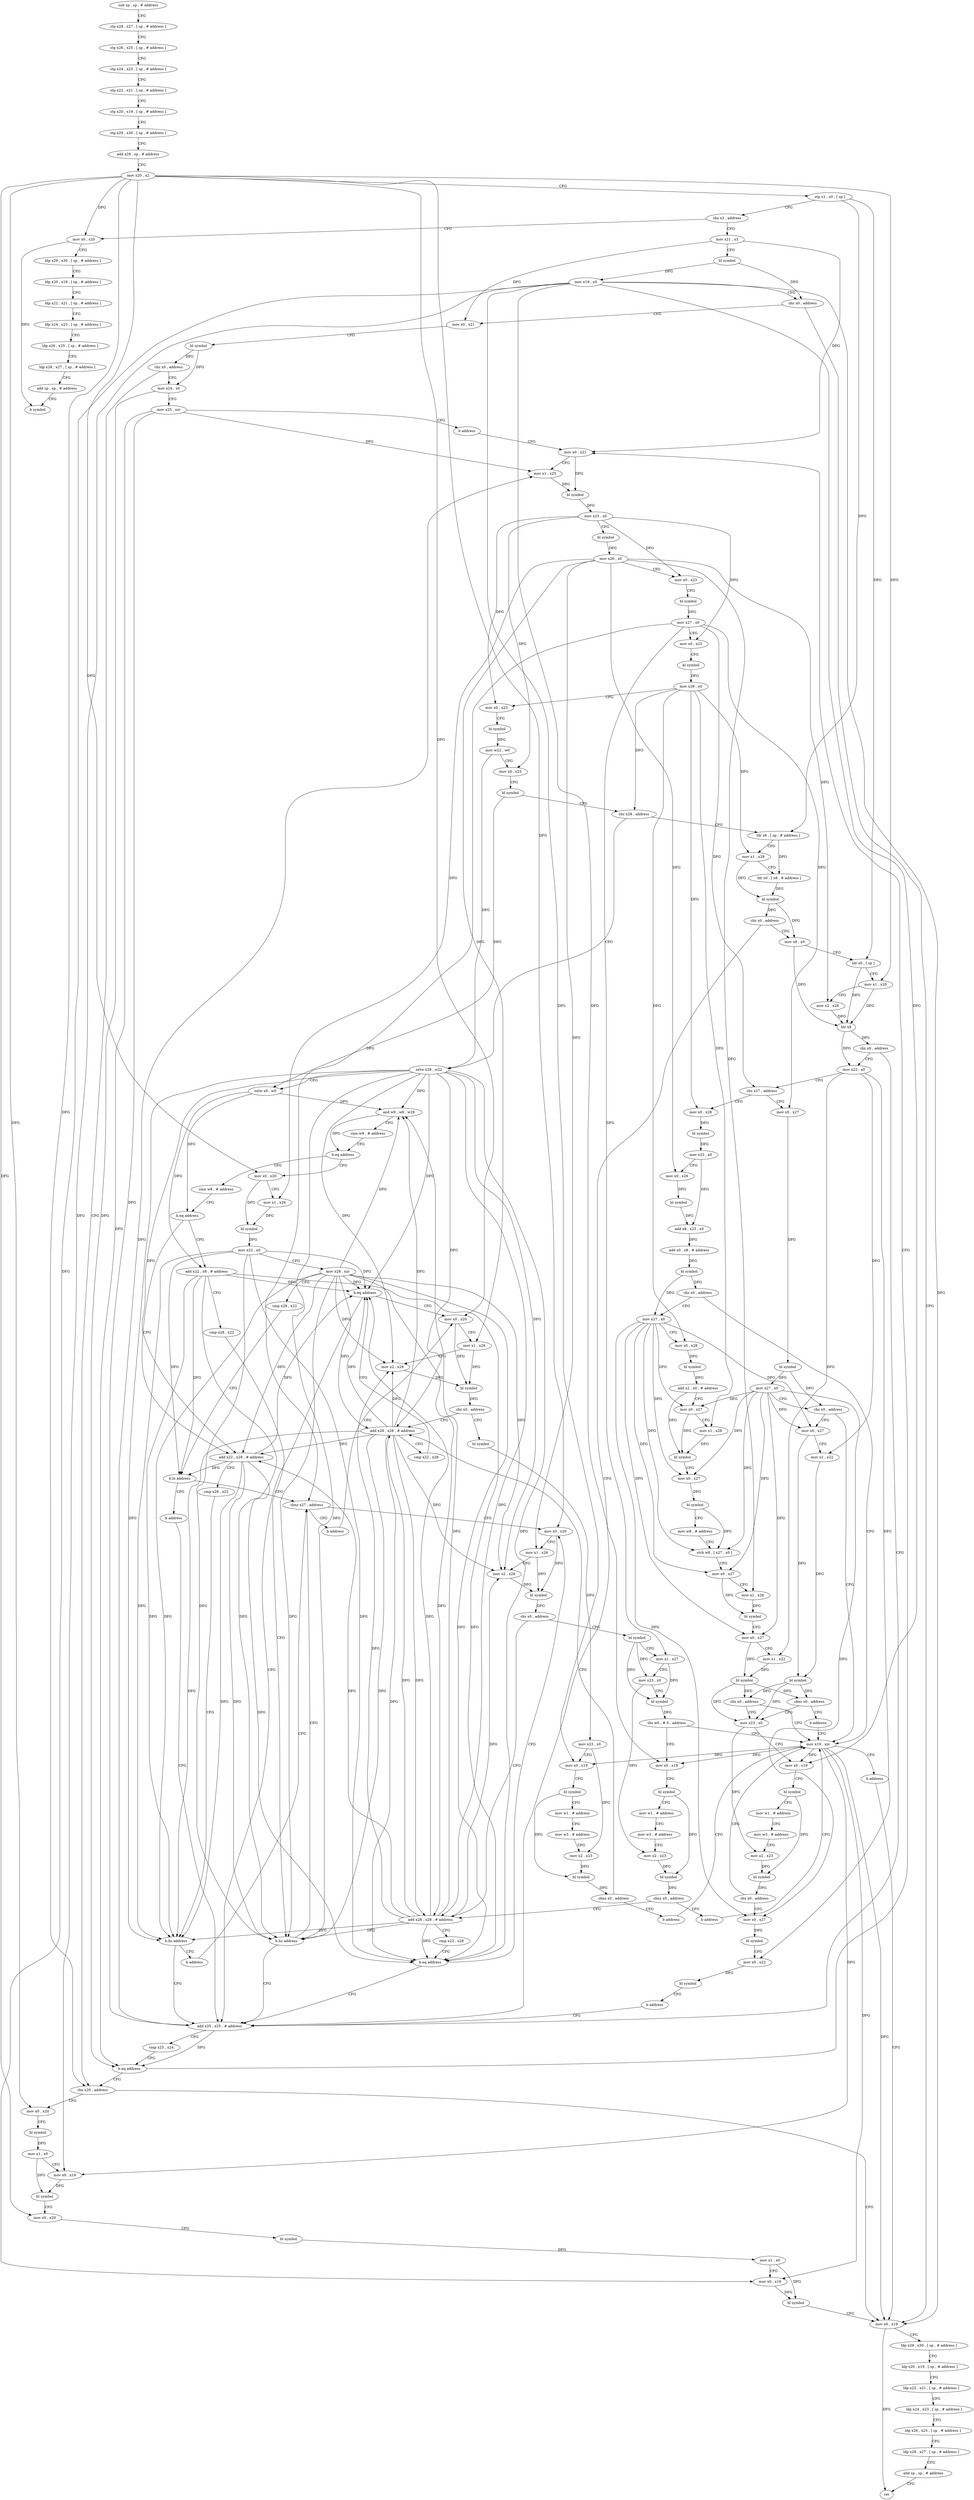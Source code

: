 digraph "func" {
"91124" [label = "sub sp , sp , # address" ]
"91128" [label = "stp x28 , x27 , [ sp , # address ]" ]
"91132" [label = "stp x26 , x25 , [ sp , # address ]" ]
"91136" [label = "stp x24 , x23 , [ sp , # address ]" ]
"91140" [label = "stp x22 , x21 , [ sp , # address ]" ]
"91144" [label = "stp x20 , x19 , [ sp , # address ]" ]
"91148" [label = "stp x29 , x30 , [ sp , # address ]" ]
"91152" [label = "add x29 , sp , # address" ]
"91156" [label = "mov x20 , x2" ]
"91160" [label = "stp x1 , x0 , [ sp ]" ]
"91164" [label = "cbz x3 , address" ]
"91792" [label = "mov x0 , x20" ]
"91168" [label = "mov x21 , x3" ]
"91796" [label = "ldp x29 , x30 , [ sp , # address ]" ]
"91800" [label = "ldp x20 , x19 , [ sp , # address ]" ]
"91804" [label = "ldp x22 , x21 , [ sp , # address ]" ]
"91808" [label = "ldp x24 , x23 , [ sp , # address ]" ]
"91812" [label = "ldp x26 , x25 , [ sp , # address ]" ]
"91816" [label = "ldp x28 , x27 , [ sp , # address ]" ]
"91820" [label = "add sp , sp , # address" ]
"91824" [label = "b symbol" ]
"91172" [label = "bl symbol" ]
"91176" [label = "mov x19 , x0" ]
"91180" [label = "cbz x0 , address" ]
"91880" [label = "mov x0 , x19" ]
"91184" [label = "mov x0 , x21" ]
"91884" [label = "ldp x29 , x30 , [ sp , # address ]" ]
"91888" [label = "ldp x20 , x19 , [ sp , # address ]" ]
"91892" [label = "ldp x22 , x21 , [ sp , # address ]" ]
"91896" [label = "ldp x24 , x23 , [ sp , # address ]" ]
"91900" [label = "ldp x26 , x25 , [ sp , # address ]" ]
"91904" [label = "ldp x28 , x27 , [ sp , # address ]" ]
"91908" [label = "add sp , sp , # address" ]
"91912" [label = "ret" ]
"91188" [label = "bl symbol" ]
"91192" [label = "cbz x0 , address" ]
"91836" [label = "cbz x20 , address" ]
"91196" [label = "mov x24 , x0" ]
"91840" [label = "mov x0 , x20" ]
"91200" [label = "mov x25 , xzr" ]
"91204" [label = "b address" ]
"91220" [label = "mov x0 , x21" ]
"91844" [label = "bl symbol" ]
"91848" [label = "mov x1 , x0" ]
"91852" [label = "mov x0 , x19" ]
"91856" [label = "bl symbol" ]
"91860" [label = "mov x0 , x20" ]
"91864" [label = "bl symbol" ]
"91868" [label = "mov x1 , x0" ]
"91872" [label = "mov x0 , x19" ]
"91876" [label = "bl symbol" ]
"91224" [label = "mov x1 , x25" ]
"91228" [label = "bl symbol" ]
"91232" [label = "mov x23 , x0" ]
"91236" [label = "bl symbol" ]
"91240" [label = "mov x26 , x0" ]
"91244" [label = "mov x0 , x23" ]
"91248" [label = "bl symbol" ]
"91252" [label = "mov x27 , x0" ]
"91256" [label = "mov x0 , x23" ]
"91260" [label = "bl symbol" ]
"91264" [label = "mov x28 , x0" ]
"91268" [label = "mov x0 , x23" ]
"91272" [label = "bl symbol" ]
"91276" [label = "mov w22 , w0" ]
"91280" [label = "mov x0 , x23" ]
"91284" [label = "bl symbol" ]
"91288" [label = "cbz x28 , address" ]
"91380" [label = "sxtw x28 , w22" ]
"91292" [label = "ldr x8 , [ sp , # address ]" ]
"91384" [label = "sxtw x8 , w0" ]
"91388" [label = "and w9 , w8 , w28" ]
"91392" [label = "cmn w9 , # address" ]
"91396" [label = "b.eq address" ]
"91584" [label = "mov x0 , x20" ]
"91400" [label = "cmn w8 , # address" ]
"91296" [label = "mov x1 , x28" ]
"91300" [label = "ldr x0 , [ x8 , # address ]" ]
"91304" [label = "bl symbol" ]
"91308" [label = "cbz x0 , address" ]
"91208" [label = "add x25 , x25 , # address" ]
"91312" [label = "mov x8 , x0" ]
"91588" [label = "mov x1 , x26" ]
"91592" [label = "bl symbol" ]
"91596" [label = "mov x22 , x0" ]
"91600" [label = "mov x28 , xzr" ]
"91604" [label = "cmp x28 , x22" ]
"91608" [label = "b.lo address" ]
"91420" [label = "cbnz x27 , address" ]
"91612" [label = "b address" ]
"91404" [label = "b.eq address" ]
"91776" [label = "add x22 , x28 , # address" ]
"91408" [label = "add x22 , x8 , # address" ]
"91212" [label = "cmp x25 , x24" ]
"91216" [label = "b.eq address" ]
"91316" [label = "ldr x0 , [ sp ]" ]
"91320" [label = "mov x1 , x20" ]
"91324" [label = "mov x2 , x26" ]
"91328" [label = "blr x8" ]
"91332" [label = "cbz x0 , address" ]
"91336" [label = "mov x22 , x0" ]
"91440" [label = "mov x0 , x20" ]
"91424" [label = "b address" ]
"91780" [label = "cmp x28 , x22" ]
"91784" [label = "b.hs address" ]
"91788" [label = "b address" ]
"91412" [label = "cmp x28 , x22" ]
"91416" [label = "b.hs address" ]
"91340" [label = "cbz x27 , address" ]
"91616" [label = "mov x0 , x28" ]
"91344" [label = "mov x0 , x27" ]
"91444" [label = "mov x1 , x26" ]
"91448" [label = "mov x2 , x28" ]
"91452" [label = "bl symbol" ]
"91456" [label = "cbz x0 , address" ]
"91428" [label = "add x28 , x28 , # address" ]
"91460" [label = "bl symbol" ]
"91524" [label = "mov x0 , x20" ]
"91620" [label = "bl symbol" ]
"91624" [label = "mov x23 , x0" ]
"91628" [label = "mov x0 , x26" ]
"91632" [label = "bl symbol" ]
"91636" [label = "add x8 , x23 , x0" ]
"91640" [label = "add x0 , x8 , # address" ]
"91644" [label = "bl symbol" ]
"91648" [label = "cbz x0 , address" ]
"91828" [label = "mov x19 , xzr" ]
"91652" [label = "mov x27 , x0" ]
"91348" [label = "bl symbol" ]
"91352" [label = "mov x27 , x0" ]
"91356" [label = "cbz x0 , address" ]
"91360" [label = "mov x0 , x27" ]
"91432" [label = "cmp x22 , x28" ]
"91436" [label = "b.eq address" ]
"91464" [label = "mov x1 , x27" ]
"91468" [label = "mov x23 , x0" ]
"91472" [label = "bl symbol" ]
"91476" [label = "tbz w0 , # 0 , address" ]
"91480" [label = "mov x0 , x19" ]
"91528" [label = "mov x1 , x26" ]
"91532" [label = "mov x2 , x28" ]
"91536" [label = "bl symbol" ]
"91540" [label = "cbz x0 , address" ]
"91512" [label = "add x28 , x28 , # address" ]
"91544" [label = "bl symbol" ]
"91832" [label = "b address" ]
"91656" [label = "mov x0 , x28" ]
"91660" [label = "bl symbol" ]
"91664" [label = "add x2 , x0 , # address" ]
"91668" [label = "mov x0 , x27" ]
"91672" [label = "mov x1 , x28" ]
"91676" [label = "bl symbol" ]
"91680" [label = "mov x0 , x27" ]
"91684" [label = "bl symbol" ]
"91688" [label = "mov w8 , # address" ]
"91692" [label = "strh w8 , [ x27 , x0 ]" ]
"91696" [label = "mov x0 , x27" ]
"91700" [label = "mov x1 , x26" ]
"91704" [label = "bl symbol" ]
"91708" [label = "mov x0 , x27" ]
"91712" [label = "mov x1 , x22" ]
"91716" [label = "bl symbol" ]
"91720" [label = "cbz x0 , address" ]
"91724" [label = "mov x23 , x0" ]
"91364" [label = "mov x1 , x22" ]
"91368" [label = "bl symbol" ]
"91372" [label = "cbnz x0 , address" ]
"91376" [label = "b address" ]
"91484" [label = "bl symbol" ]
"91488" [label = "mov w1 , # address" ]
"91492" [label = "mov w3 , # address" ]
"91496" [label = "mov x2 , x23" ]
"91500" [label = "bl symbol" ]
"91504" [label = "cbnz x0 , address" ]
"91508" [label = "b address" ]
"91516" [label = "cmp x22 , x28" ]
"91520" [label = "b.eq address" ]
"91548" [label = "mov x23 , x0" ]
"91552" [label = "mov x0 , x19" ]
"91556" [label = "bl symbol" ]
"91560" [label = "mov w1 , # address" ]
"91564" [label = "mov w3 , # address" ]
"91568" [label = "mov x2 , x23" ]
"91572" [label = "bl symbol" ]
"91576" [label = "cbnz x0 , address" ]
"91580" [label = "b address" ]
"91728" [label = "mov x0 , x19" ]
"91732" [label = "bl symbol" ]
"91736" [label = "mov w1 , # address" ]
"91740" [label = "mov w3 , # address" ]
"91744" [label = "mov x2 , x23" ]
"91748" [label = "bl symbol" ]
"91752" [label = "cbz x0 , address" ]
"91756" [label = "mov x0 , x27" ]
"91760" [label = "bl symbol" ]
"91764" [label = "mov x0 , x22" ]
"91768" [label = "bl symbol" ]
"91772" [label = "b address" ]
"91124" -> "91128" [ label = "CFG" ]
"91128" -> "91132" [ label = "CFG" ]
"91132" -> "91136" [ label = "CFG" ]
"91136" -> "91140" [ label = "CFG" ]
"91140" -> "91144" [ label = "CFG" ]
"91144" -> "91148" [ label = "CFG" ]
"91148" -> "91152" [ label = "CFG" ]
"91152" -> "91156" [ label = "CFG" ]
"91156" -> "91160" [ label = "CFG" ]
"91156" -> "91792" [ label = "DFG" ]
"91156" -> "91836" [ label = "DFG" ]
"91156" -> "91840" [ label = "DFG" ]
"91156" -> "91860" [ label = "DFG" ]
"91156" -> "91584" [ label = "DFG" ]
"91156" -> "91320" [ label = "DFG" ]
"91156" -> "91440" [ label = "DFG" ]
"91156" -> "91524" [ label = "DFG" ]
"91160" -> "91164" [ label = "CFG" ]
"91160" -> "91316" [ label = "DFG" ]
"91160" -> "91292" [ label = "DFG" ]
"91164" -> "91792" [ label = "CFG" ]
"91164" -> "91168" [ label = "CFG" ]
"91792" -> "91796" [ label = "CFG" ]
"91792" -> "91824" [ label = "DFG" ]
"91168" -> "91172" [ label = "CFG" ]
"91168" -> "91184" [ label = "DFG" ]
"91168" -> "91220" [ label = "DFG" ]
"91796" -> "91800" [ label = "CFG" ]
"91800" -> "91804" [ label = "CFG" ]
"91804" -> "91808" [ label = "CFG" ]
"91808" -> "91812" [ label = "CFG" ]
"91812" -> "91816" [ label = "CFG" ]
"91816" -> "91820" [ label = "CFG" ]
"91820" -> "91824" [ label = "CFG" ]
"91172" -> "91176" [ label = "DFG" ]
"91172" -> "91180" [ label = "DFG" ]
"91176" -> "91180" [ label = "CFG" ]
"91176" -> "91880" [ label = "DFG" ]
"91176" -> "91852" [ label = "DFG" ]
"91176" -> "91872" [ label = "DFG" ]
"91176" -> "91480" [ label = "DFG" ]
"91176" -> "91552" [ label = "DFG" ]
"91176" -> "91728" [ label = "DFG" ]
"91180" -> "91880" [ label = "CFG" ]
"91180" -> "91184" [ label = "CFG" ]
"91880" -> "91884" [ label = "CFG" ]
"91880" -> "91912" [ label = "DFG" ]
"91184" -> "91188" [ label = "CFG" ]
"91884" -> "91888" [ label = "CFG" ]
"91888" -> "91892" [ label = "CFG" ]
"91892" -> "91896" [ label = "CFG" ]
"91896" -> "91900" [ label = "CFG" ]
"91900" -> "91904" [ label = "CFG" ]
"91904" -> "91908" [ label = "CFG" ]
"91908" -> "91912" [ label = "CFG" ]
"91188" -> "91192" [ label = "DFG" ]
"91188" -> "91196" [ label = "DFG" ]
"91192" -> "91836" [ label = "CFG" ]
"91192" -> "91196" [ label = "CFG" ]
"91836" -> "91880" [ label = "CFG" ]
"91836" -> "91840" [ label = "CFG" ]
"91196" -> "91200" [ label = "CFG" ]
"91196" -> "91216" [ label = "DFG" ]
"91840" -> "91844" [ label = "CFG" ]
"91200" -> "91204" [ label = "CFG" ]
"91200" -> "91224" [ label = "DFG" ]
"91200" -> "91208" [ label = "DFG" ]
"91200" -> "91216" [ label = "DFG" ]
"91204" -> "91220" [ label = "CFG" ]
"91220" -> "91224" [ label = "CFG" ]
"91220" -> "91228" [ label = "DFG" ]
"91844" -> "91848" [ label = "DFG" ]
"91848" -> "91852" [ label = "CFG" ]
"91848" -> "91856" [ label = "DFG" ]
"91852" -> "91856" [ label = "DFG" ]
"91856" -> "91860" [ label = "CFG" ]
"91860" -> "91864" [ label = "CFG" ]
"91864" -> "91868" [ label = "DFG" ]
"91868" -> "91872" [ label = "CFG" ]
"91868" -> "91876" [ label = "DFG" ]
"91872" -> "91876" [ label = "DFG" ]
"91876" -> "91880" [ label = "CFG" ]
"91224" -> "91228" [ label = "DFG" ]
"91228" -> "91232" [ label = "DFG" ]
"91232" -> "91236" [ label = "CFG" ]
"91232" -> "91244" [ label = "DFG" ]
"91232" -> "91256" [ label = "DFG" ]
"91232" -> "91268" [ label = "DFG" ]
"91232" -> "91280" [ label = "DFG" ]
"91236" -> "91240" [ label = "DFG" ]
"91240" -> "91244" [ label = "CFG" ]
"91240" -> "91588" [ label = "DFG" ]
"91240" -> "91324" [ label = "DFG" ]
"91240" -> "91444" [ label = "DFG" ]
"91240" -> "91628" [ label = "DFG" ]
"91240" -> "91528" [ label = "DFG" ]
"91240" -> "91700" [ label = "DFG" ]
"91244" -> "91248" [ label = "CFG" ]
"91248" -> "91252" [ label = "DFG" ]
"91252" -> "91256" [ label = "CFG" ]
"91252" -> "91420" [ label = "DFG" ]
"91252" -> "91340" [ label = "DFG" ]
"91252" -> "91344" [ label = "DFG" ]
"91252" -> "91464" [ label = "DFG" ]
"91256" -> "91260" [ label = "CFG" ]
"91260" -> "91264" [ label = "DFG" ]
"91264" -> "91268" [ label = "CFG" ]
"91264" -> "91288" [ label = "DFG" ]
"91264" -> "91296" [ label = "DFG" ]
"91264" -> "91616" [ label = "DFG" ]
"91264" -> "91656" [ label = "DFG" ]
"91264" -> "91672" [ label = "DFG" ]
"91268" -> "91272" [ label = "CFG" ]
"91272" -> "91276" [ label = "DFG" ]
"91276" -> "91280" [ label = "CFG" ]
"91276" -> "91380" [ label = "DFG" ]
"91280" -> "91284" [ label = "CFG" ]
"91284" -> "91288" [ label = "CFG" ]
"91284" -> "91384" [ label = "DFG" ]
"91288" -> "91380" [ label = "CFG" ]
"91288" -> "91292" [ label = "CFG" ]
"91380" -> "91384" [ label = "CFG" ]
"91380" -> "91388" [ label = "DFG" ]
"91380" -> "91776" [ label = "DFG" ]
"91380" -> "91784" [ label = "DFG" ]
"91380" -> "91416" [ label = "DFG" ]
"91380" -> "91448" [ label = "DFG" ]
"91380" -> "91428" [ label = "DFG" ]
"91380" -> "91436" [ label = "DFG" ]
"91380" -> "91532" [ label = "DFG" ]
"91380" -> "91512" [ label = "DFG" ]
"91380" -> "91520" [ label = "DFG" ]
"91292" -> "91296" [ label = "CFG" ]
"91292" -> "91300" [ label = "DFG" ]
"91384" -> "91388" [ label = "DFG" ]
"91384" -> "91404" [ label = "DFG" ]
"91384" -> "91408" [ label = "DFG" ]
"91388" -> "91392" [ label = "CFG" ]
"91388" -> "91396" [ label = "DFG" ]
"91392" -> "91396" [ label = "CFG" ]
"91396" -> "91584" [ label = "CFG" ]
"91396" -> "91400" [ label = "CFG" ]
"91584" -> "91588" [ label = "CFG" ]
"91584" -> "91592" [ label = "DFG" ]
"91400" -> "91404" [ label = "CFG" ]
"91296" -> "91300" [ label = "CFG" ]
"91296" -> "91304" [ label = "DFG" ]
"91300" -> "91304" [ label = "DFG" ]
"91304" -> "91308" [ label = "DFG" ]
"91304" -> "91312" [ label = "DFG" ]
"91308" -> "91208" [ label = "CFG" ]
"91308" -> "91312" [ label = "CFG" ]
"91208" -> "91212" [ label = "CFG" ]
"91208" -> "91224" [ label = "DFG" ]
"91208" -> "91216" [ label = "DFG" ]
"91312" -> "91316" [ label = "CFG" ]
"91312" -> "91328" [ label = "DFG" ]
"91588" -> "91592" [ label = "DFG" ]
"91592" -> "91596" [ label = "DFG" ]
"91596" -> "91600" [ label = "CFG" ]
"91596" -> "91608" [ label = "DFG" ]
"91596" -> "91784" [ label = "DFG" ]
"91596" -> "91416" [ label = "DFG" ]
"91596" -> "91436" [ label = "DFG" ]
"91596" -> "91520" [ label = "DFG" ]
"91600" -> "91604" [ label = "CFG" ]
"91600" -> "91388" [ label = "DFG" ]
"91600" -> "91776" [ label = "DFG" ]
"91600" -> "91784" [ label = "DFG" ]
"91600" -> "91416" [ label = "DFG" ]
"91600" -> "91448" [ label = "DFG" ]
"91600" -> "91428" [ label = "DFG" ]
"91600" -> "91436" [ label = "DFG" ]
"91600" -> "91532" [ label = "DFG" ]
"91600" -> "91512" [ label = "DFG" ]
"91600" -> "91520" [ label = "DFG" ]
"91604" -> "91608" [ label = "CFG" ]
"91608" -> "91420" [ label = "CFG" ]
"91608" -> "91612" [ label = "CFG" ]
"91420" -> "91440" [ label = "CFG" ]
"91420" -> "91424" [ label = "CFG" ]
"91612" -> "91208" [ label = "CFG" ]
"91404" -> "91776" [ label = "CFG" ]
"91404" -> "91408" [ label = "CFG" ]
"91776" -> "91780" [ label = "CFG" ]
"91776" -> "91608" [ label = "DFG" ]
"91776" -> "91784" [ label = "DFG" ]
"91776" -> "91416" [ label = "DFG" ]
"91776" -> "91436" [ label = "DFG" ]
"91776" -> "91520" [ label = "DFG" ]
"91408" -> "91412" [ label = "CFG" ]
"91408" -> "91608" [ label = "DFG" ]
"91408" -> "91784" [ label = "DFG" ]
"91408" -> "91416" [ label = "DFG" ]
"91408" -> "91436" [ label = "DFG" ]
"91408" -> "91520" [ label = "DFG" ]
"91212" -> "91216" [ label = "CFG" ]
"91216" -> "91836" [ label = "CFG" ]
"91216" -> "91220" [ label = "CFG" ]
"91316" -> "91320" [ label = "CFG" ]
"91316" -> "91328" [ label = "DFG" ]
"91320" -> "91324" [ label = "CFG" ]
"91320" -> "91328" [ label = "DFG" ]
"91324" -> "91328" [ label = "DFG" ]
"91328" -> "91332" [ label = "DFG" ]
"91328" -> "91336" [ label = "DFG" ]
"91332" -> "91208" [ label = "CFG" ]
"91332" -> "91336" [ label = "CFG" ]
"91336" -> "91340" [ label = "CFG" ]
"91336" -> "91712" [ label = "DFG" ]
"91336" -> "91364" [ label = "DFG" ]
"91336" -> "91764" [ label = "DFG" ]
"91440" -> "91444" [ label = "CFG" ]
"91440" -> "91452" [ label = "DFG" ]
"91424" -> "91524" [ label = "CFG" ]
"91780" -> "91784" [ label = "CFG" ]
"91784" -> "91208" [ label = "CFG" ]
"91784" -> "91788" [ label = "CFG" ]
"91788" -> "91420" [ label = "CFG" ]
"91412" -> "91416" [ label = "CFG" ]
"91416" -> "91208" [ label = "CFG" ]
"91416" -> "91420" [ label = "CFG" ]
"91340" -> "91616" [ label = "CFG" ]
"91340" -> "91344" [ label = "CFG" ]
"91616" -> "91620" [ label = "DFG" ]
"91344" -> "91348" [ label = "DFG" ]
"91444" -> "91448" [ label = "CFG" ]
"91444" -> "91452" [ label = "DFG" ]
"91448" -> "91452" [ label = "DFG" ]
"91452" -> "91456" [ label = "DFG" ]
"91456" -> "91428" [ label = "CFG" ]
"91456" -> "91460" [ label = "CFG" ]
"91428" -> "91432" [ label = "CFG" ]
"91428" -> "91388" [ label = "DFG" ]
"91428" -> "91776" [ label = "DFG" ]
"91428" -> "91448" [ label = "DFG" ]
"91428" -> "91784" [ label = "DFG" ]
"91428" -> "91416" [ label = "DFG" ]
"91428" -> "91436" [ label = "DFG" ]
"91428" -> "91532" [ label = "DFG" ]
"91428" -> "91512" [ label = "DFG" ]
"91428" -> "91520" [ label = "DFG" ]
"91460" -> "91464" [ label = "CFG" ]
"91460" -> "91468" [ label = "DFG" ]
"91460" -> "91472" [ label = "DFG" ]
"91524" -> "91528" [ label = "CFG" ]
"91524" -> "91536" [ label = "DFG" ]
"91620" -> "91624" [ label = "DFG" ]
"91624" -> "91628" [ label = "CFG" ]
"91624" -> "91636" [ label = "DFG" ]
"91628" -> "91632" [ label = "DFG" ]
"91632" -> "91636" [ label = "DFG" ]
"91636" -> "91640" [ label = "DFG" ]
"91640" -> "91644" [ label = "DFG" ]
"91644" -> "91648" [ label = "DFG" ]
"91644" -> "91652" [ label = "DFG" ]
"91648" -> "91828" [ label = "CFG" ]
"91648" -> "91652" [ label = "CFG" ]
"91828" -> "91832" [ label = "CFG" ]
"91828" -> "91880" [ label = "DFG" ]
"91828" -> "91852" [ label = "DFG" ]
"91828" -> "91872" [ label = "DFG" ]
"91828" -> "91480" [ label = "DFG" ]
"91828" -> "91552" [ label = "DFG" ]
"91828" -> "91728" [ label = "DFG" ]
"91652" -> "91656" [ label = "CFG" ]
"91652" -> "91668" [ label = "DFG" ]
"91652" -> "91680" [ label = "DFG" ]
"91652" -> "91692" [ label = "DFG" ]
"91652" -> "91696" [ label = "DFG" ]
"91652" -> "91708" [ label = "DFG" ]
"91652" -> "91360" [ label = "DFG" ]
"91652" -> "91756" [ label = "DFG" ]
"91348" -> "91352" [ label = "DFG" ]
"91348" -> "91356" [ label = "DFG" ]
"91352" -> "91356" [ label = "CFG" ]
"91352" -> "91668" [ label = "DFG" ]
"91352" -> "91680" [ label = "DFG" ]
"91352" -> "91692" [ label = "DFG" ]
"91352" -> "91696" [ label = "DFG" ]
"91352" -> "91708" [ label = "DFG" ]
"91352" -> "91360" [ label = "DFG" ]
"91352" -> "91756" [ label = "DFG" ]
"91356" -> "91828" [ label = "CFG" ]
"91356" -> "91360" [ label = "CFG" ]
"91360" -> "91364" [ label = "CFG" ]
"91360" -> "91368" [ label = "DFG" ]
"91432" -> "91436" [ label = "CFG" ]
"91436" -> "91208" [ label = "CFG" ]
"91436" -> "91440" [ label = "CFG" ]
"91464" -> "91468" [ label = "CFG" ]
"91464" -> "91472" [ label = "DFG" ]
"91468" -> "91472" [ label = "CFG" ]
"91468" -> "91496" [ label = "DFG" ]
"91472" -> "91476" [ label = "DFG" ]
"91476" -> "91828" [ label = "CFG" ]
"91476" -> "91480" [ label = "CFG" ]
"91480" -> "91484" [ label = "CFG" ]
"91528" -> "91532" [ label = "CFG" ]
"91528" -> "91536" [ label = "DFG" ]
"91532" -> "91536" [ label = "DFG" ]
"91536" -> "91540" [ label = "DFG" ]
"91540" -> "91512" [ label = "CFG" ]
"91540" -> "91544" [ label = "CFG" ]
"91512" -> "91516" [ label = "CFG" ]
"91512" -> "91388" [ label = "DFG" ]
"91512" -> "91776" [ label = "DFG" ]
"91512" -> "91448" [ label = "DFG" ]
"91512" -> "91428" [ label = "DFG" ]
"91512" -> "91436" [ label = "DFG" ]
"91512" -> "91532" [ label = "DFG" ]
"91512" -> "91784" [ label = "DFG" ]
"91512" -> "91416" [ label = "DFG" ]
"91512" -> "91520" [ label = "DFG" ]
"91544" -> "91548" [ label = "DFG" ]
"91832" -> "91880" [ label = "CFG" ]
"91656" -> "91660" [ label = "DFG" ]
"91660" -> "91664" [ label = "DFG" ]
"91664" -> "91668" [ label = "CFG" ]
"91664" -> "91676" [ label = "DFG" ]
"91668" -> "91672" [ label = "CFG" ]
"91668" -> "91676" [ label = "DFG" ]
"91672" -> "91676" [ label = "DFG" ]
"91676" -> "91680" [ label = "CFG" ]
"91680" -> "91684" [ label = "DFG" ]
"91684" -> "91688" [ label = "CFG" ]
"91684" -> "91692" [ label = "DFG" ]
"91688" -> "91692" [ label = "CFG" ]
"91692" -> "91696" [ label = "CFG" ]
"91696" -> "91700" [ label = "CFG" ]
"91696" -> "91704" [ label = "DFG" ]
"91700" -> "91704" [ label = "DFG" ]
"91704" -> "91708" [ label = "CFG" ]
"91708" -> "91712" [ label = "CFG" ]
"91708" -> "91716" [ label = "DFG" ]
"91712" -> "91716" [ label = "DFG" ]
"91716" -> "91720" [ label = "DFG" ]
"91716" -> "91372" [ label = "DFG" ]
"91716" -> "91724" [ label = "DFG" ]
"91720" -> "91828" [ label = "CFG" ]
"91720" -> "91724" [ label = "CFG" ]
"91724" -> "91728" [ label = "CFG" ]
"91724" -> "91744" [ label = "DFG" ]
"91364" -> "91368" [ label = "DFG" ]
"91368" -> "91372" [ label = "DFG" ]
"91368" -> "91720" [ label = "DFG" ]
"91368" -> "91724" [ label = "DFG" ]
"91372" -> "91724" [ label = "CFG" ]
"91372" -> "91376" [ label = "CFG" ]
"91376" -> "91828" [ label = "CFG" ]
"91484" -> "91488" [ label = "CFG" ]
"91484" -> "91500" [ label = "DFG" ]
"91488" -> "91492" [ label = "CFG" ]
"91492" -> "91496" [ label = "CFG" ]
"91496" -> "91500" [ label = "DFG" ]
"91500" -> "91504" [ label = "DFG" ]
"91504" -> "91428" [ label = "CFG" ]
"91504" -> "91508" [ label = "CFG" ]
"91508" -> "91828" [ label = "CFG" ]
"91516" -> "91520" [ label = "CFG" ]
"91520" -> "91208" [ label = "CFG" ]
"91520" -> "91524" [ label = "CFG" ]
"91548" -> "91552" [ label = "CFG" ]
"91548" -> "91568" [ label = "DFG" ]
"91552" -> "91556" [ label = "CFG" ]
"91556" -> "91560" [ label = "CFG" ]
"91556" -> "91572" [ label = "DFG" ]
"91560" -> "91564" [ label = "CFG" ]
"91564" -> "91568" [ label = "CFG" ]
"91568" -> "91572" [ label = "DFG" ]
"91572" -> "91576" [ label = "DFG" ]
"91576" -> "91512" [ label = "CFG" ]
"91576" -> "91580" [ label = "CFG" ]
"91580" -> "91828" [ label = "CFG" ]
"91728" -> "91732" [ label = "CFG" ]
"91732" -> "91736" [ label = "CFG" ]
"91732" -> "91748" [ label = "DFG" ]
"91736" -> "91740" [ label = "CFG" ]
"91740" -> "91744" [ label = "CFG" ]
"91744" -> "91748" [ label = "DFG" ]
"91748" -> "91752" [ label = "DFG" ]
"91752" -> "91828" [ label = "CFG" ]
"91752" -> "91756" [ label = "CFG" ]
"91756" -> "91760" [ label = "DFG" ]
"91760" -> "91764" [ label = "CFG" ]
"91764" -> "91768" [ label = "DFG" ]
"91768" -> "91772" [ label = "CFG" ]
"91772" -> "91208" [ label = "CFG" ]
}
